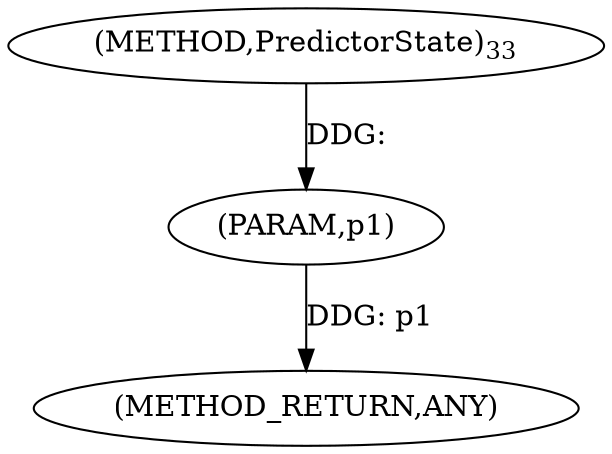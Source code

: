 digraph "PredictorState" {  
"100457" [label = <(METHOD,PredictorState)<SUB>33</SUB>> ]
"100459" [label = <(METHOD_RETURN,ANY)> ]
"100458" [label = <(PARAM,p1)> ]
  "100458" -> "100459"  [ label = "DDG: p1"] 
  "100457" -> "100458"  [ label = "DDG: "] 
}
